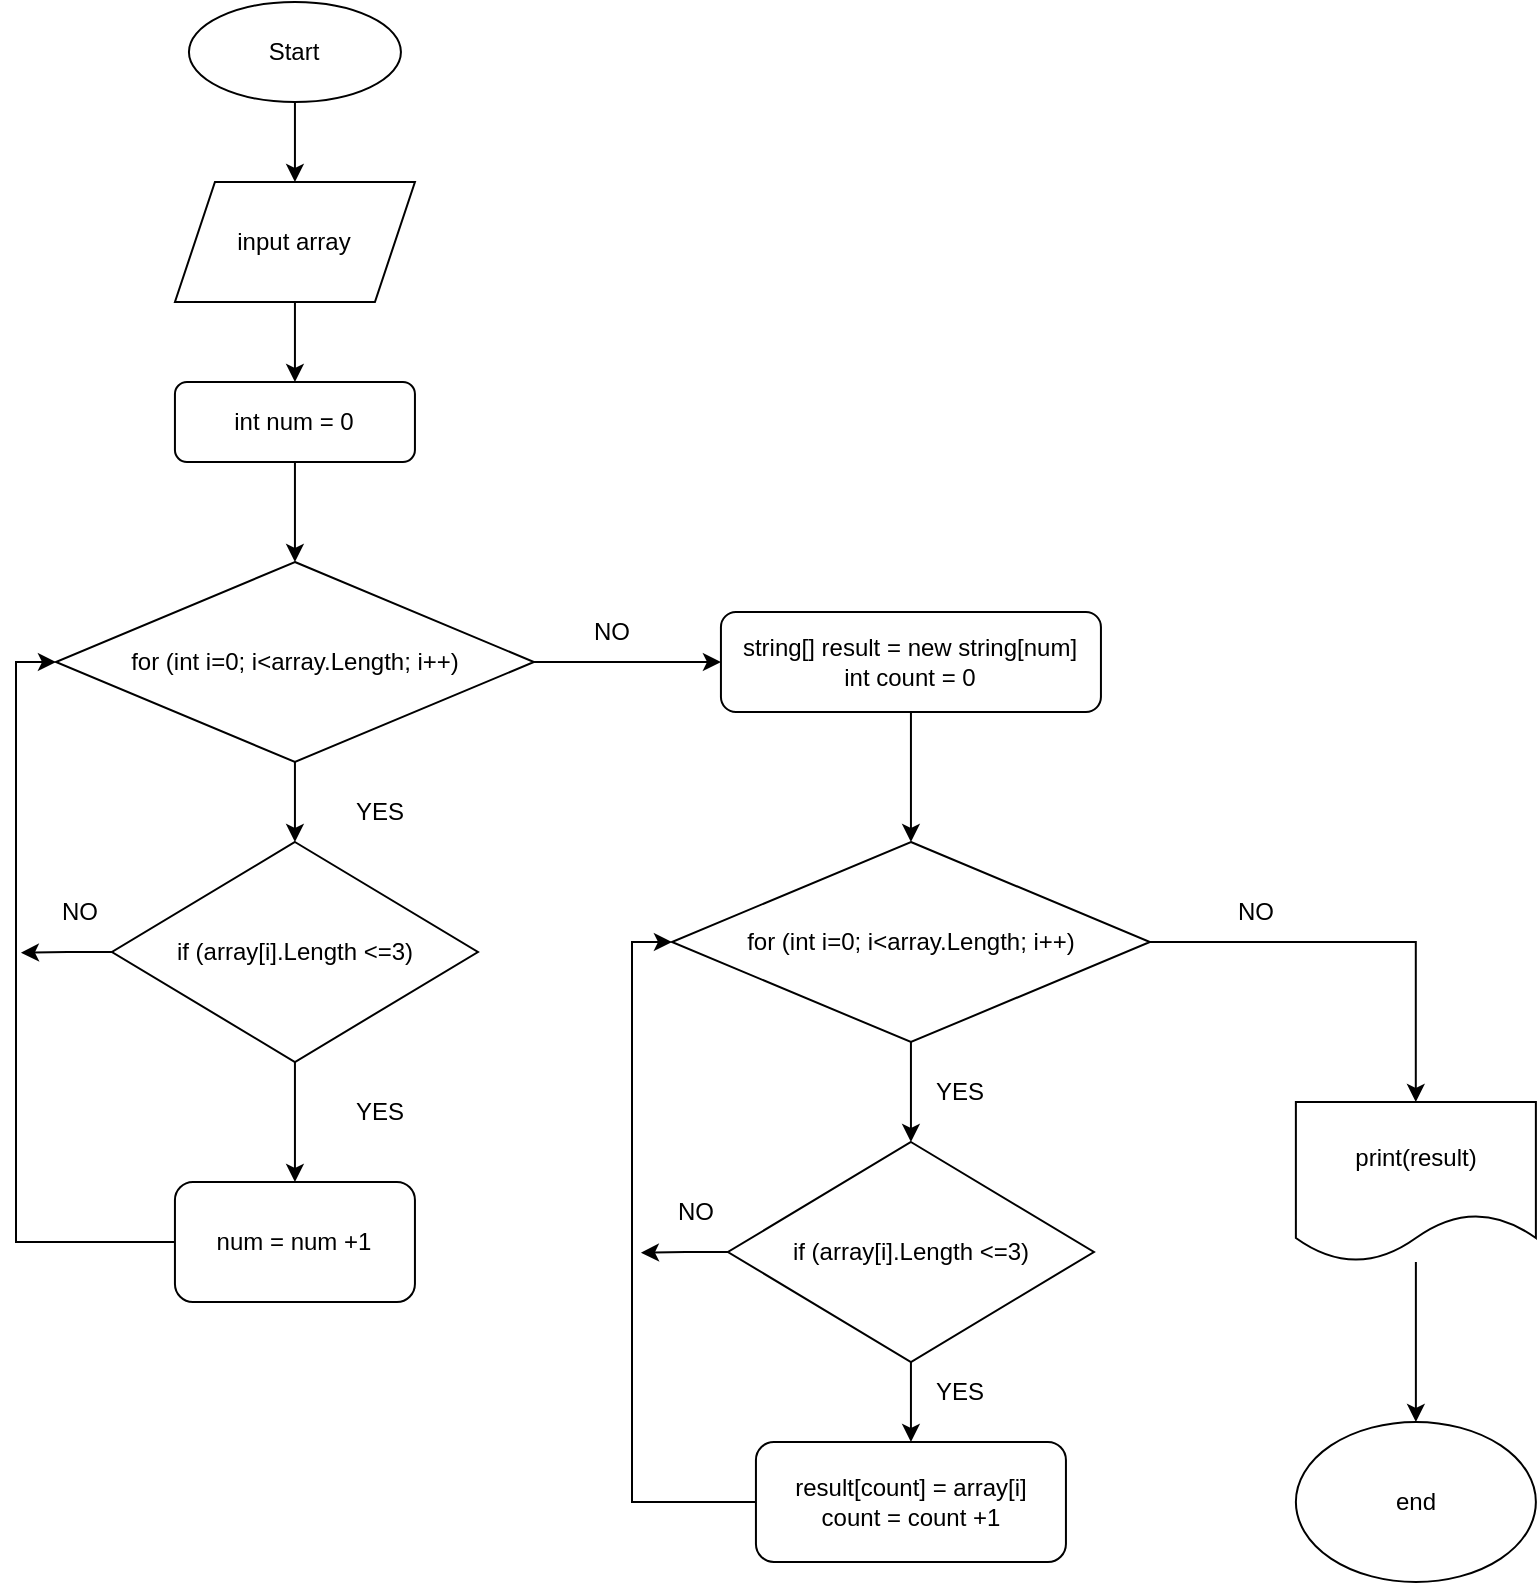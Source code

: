 <mxfile version="23.1.5" type="device">
  <diagram name="Страница — 1" id="Fc-8wu1gKc0LjogbhqDQ">
    <mxGraphModel dx="1434" dy="783" grid="1" gridSize="10" guides="1" tooltips="1" connect="1" arrows="1" fold="1" page="1" pageScale="1" pageWidth="827" pageHeight="1169" math="0" shadow="0">
      <root>
        <mxCell id="0" />
        <mxCell id="1" parent="0" />
        <mxCell id="dG5ufhb857vQ9_UO_5NX-22" value="" style="edgeStyle=orthogonalEdgeStyle;rounded=0;orthogonalLoop=1;jettySize=auto;html=1;" edge="1" parent="1" source="dG5ufhb857vQ9_UO_5NX-1" target="dG5ufhb857vQ9_UO_5NX-2">
          <mxGeometry relative="1" as="geometry" />
        </mxCell>
        <mxCell id="dG5ufhb857vQ9_UO_5NX-1" value="Start" style="ellipse;whiteSpace=wrap;html=1;" vertex="1" parent="1">
          <mxGeometry x="136.47" y="20" width="106" height="50" as="geometry" />
        </mxCell>
        <mxCell id="dG5ufhb857vQ9_UO_5NX-23" value="" style="edgeStyle=orthogonalEdgeStyle;rounded=0;orthogonalLoop=1;jettySize=auto;html=1;" edge="1" parent="1" source="dG5ufhb857vQ9_UO_5NX-2" target="dG5ufhb857vQ9_UO_5NX-3">
          <mxGeometry relative="1" as="geometry" />
        </mxCell>
        <mxCell id="dG5ufhb857vQ9_UO_5NX-2" value="input array" style="shape=parallelogram;perimeter=parallelogramPerimeter;whiteSpace=wrap;html=1;fixedSize=1;" vertex="1" parent="1">
          <mxGeometry x="129.47" y="110" width="120" height="60" as="geometry" />
        </mxCell>
        <mxCell id="dG5ufhb857vQ9_UO_5NX-24" value="" style="edgeStyle=orthogonalEdgeStyle;rounded=0;orthogonalLoop=1;jettySize=auto;html=1;" edge="1" parent="1" source="dG5ufhb857vQ9_UO_5NX-3" target="dG5ufhb857vQ9_UO_5NX-5">
          <mxGeometry relative="1" as="geometry" />
        </mxCell>
        <mxCell id="dG5ufhb857vQ9_UO_5NX-3" value="int num = 0" style="rounded=1;whiteSpace=wrap;html=1;" vertex="1" parent="1">
          <mxGeometry x="129.47" y="210" width="120" height="40" as="geometry" />
        </mxCell>
        <mxCell id="dG5ufhb857vQ9_UO_5NX-14" style="edgeStyle=orthogonalEdgeStyle;rounded=0;orthogonalLoop=1;jettySize=auto;html=1;exitX=0.5;exitY=1;exitDx=0;exitDy=0;entryX=0.5;entryY=0;entryDx=0;entryDy=0;" edge="1" parent="1" source="dG5ufhb857vQ9_UO_5NX-5" target="dG5ufhb857vQ9_UO_5NX-6">
          <mxGeometry relative="1" as="geometry" />
        </mxCell>
        <mxCell id="dG5ufhb857vQ9_UO_5NX-16" value="" style="edgeStyle=orthogonalEdgeStyle;rounded=0;orthogonalLoop=1;jettySize=auto;html=1;" edge="1" parent="1" source="dG5ufhb857vQ9_UO_5NX-5" target="dG5ufhb857vQ9_UO_5NX-11">
          <mxGeometry relative="1" as="geometry" />
        </mxCell>
        <mxCell id="dG5ufhb857vQ9_UO_5NX-5" value="for (int i=0; i&amp;lt;array.Length; i++)" style="rhombus;whiteSpace=wrap;html=1;" vertex="1" parent="1">
          <mxGeometry x="69.97" y="300" width="239" height="100" as="geometry" />
        </mxCell>
        <mxCell id="dG5ufhb857vQ9_UO_5NX-15" style="edgeStyle=orthogonalEdgeStyle;rounded=0;orthogonalLoop=1;jettySize=auto;html=1;exitX=0.5;exitY=1;exitDx=0;exitDy=0;entryX=0.5;entryY=0;entryDx=0;entryDy=0;" edge="1" parent="1" source="dG5ufhb857vQ9_UO_5NX-6" target="dG5ufhb857vQ9_UO_5NX-9">
          <mxGeometry relative="1" as="geometry" />
        </mxCell>
        <mxCell id="dG5ufhb857vQ9_UO_5NX-20" style="edgeStyle=orthogonalEdgeStyle;rounded=0;orthogonalLoop=1;jettySize=auto;html=1;exitX=0;exitY=0.5;exitDx=0;exitDy=0;" edge="1" parent="1" source="dG5ufhb857vQ9_UO_5NX-6">
          <mxGeometry relative="1" as="geometry">
            <mxPoint x="52.47" y="495.333" as="targetPoint" />
          </mxGeometry>
        </mxCell>
        <mxCell id="dG5ufhb857vQ9_UO_5NX-6" value="if (array[i].Length &amp;lt;=3)" style="rhombus;whiteSpace=wrap;html=1;" vertex="1" parent="1">
          <mxGeometry x="97.97" y="440" width="183" height="110" as="geometry" />
        </mxCell>
        <mxCell id="dG5ufhb857vQ9_UO_5NX-7" value="YES" style="text;html=1;align=center;verticalAlign=middle;whiteSpace=wrap;rounded=0;" vertex="1" parent="1">
          <mxGeometry x="202.47" y="410" width="60" height="30" as="geometry" />
        </mxCell>
        <mxCell id="dG5ufhb857vQ9_UO_5NX-8" value="YES" style="text;html=1;align=center;verticalAlign=middle;whiteSpace=wrap;rounded=0;" vertex="1" parent="1">
          <mxGeometry x="202.47" y="560" width="60" height="30" as="geometry" />
        </mxCell>
        <mxCell id="dG5ufhb857vQ9_UO_5NX-17" style="edgeStyle=orthogonalEdgeStyle;rounded=0;orthogonalLoop=1;jettySize=auto;html=1;exitX=0;exitY=0.5;exitDx=0;exitDy=0;entryX=0;entryY=0.5;entryDx=0;entryDy=0;" edge="1" parent="1" source="dG5ufhb857vQ9_UO_5NX-9" target="dG5ufhb857vQ9_UO_5NX-5">
          <mxGeometry relative="1" as="geometry" />
        </mxCell>
        <mxCell id="dG5ufhb857vQ9_UO_5NX-9" value="num = num +1" style="rounded=1;whiteSpace=wrap;html=1;" vertex="1" parent="1">
          <mxGeometry x="129.47" y="610" width="120" height="60" as="geometry" />
        </mxCell>
        <mxCell id="dG5ufhb857vQ9_UO_5NX-10" value="NO" style="text;html=1;align=center;verticalAlign=middle;whiteSpace=wrap;rounded=0;" vertex="1" parent="1">
          <mxGeometry x="317.97" y="320" width="60" height="30" as="geometry" />
        </mxCell>
        <mxCell id="dG5ufhb857vQ9_UO_5NX-31" value="" style="edgeStyle=orthogonalEdgeStyle;rounded=0;orthogonalLoop=1;jettySize=auto;html=1;" edge="1" parent="1" source="dG5ufhb857vQ9_UO_5NX-11" target="dG5ufhb857vQ9_UO_5NX-12">
          <mxGeometry relative="1" as="geometry" />
        </mxCell>
        <mxCell id="dG5ufhb857vQ9_UO_5NX-11" value="string[] result = new string[num]&lt;br&gt;int count = 0" style="rounded=1;whiteSpace=wrap;html=1;" vertex="1" parent="1">
          <mxGeometry x="402.47" y="325" width="190" height="50" as="geometry" />
        </mxCell>
        <mxCell id="dG5ufhb857vQ9_UO_5NX-26" value="" style="edgeStyle=orthogonalEdgeStyle;rounded=0;orthogonalLoop=1;jettySize=auto;html=1;" edge="1" parent="1" source="dG5ufhb857vQ9_UO_5NX-12" target="dG5ufhb857vQ9_UO_5NX-13">
          <mxGeometry relative="1" as="geometry" />
        </mxCell>
        <mxCell id="dG5ufhb857vQ9_UO_5NX-40" style="edgeStyle=orthogonalEdgeStyle;rounded=0;orthogonalLoop=1;jettySize=auto;html=1;exitX=1;exitY=0.5;exitDx=0;exitDy=0;" edge="1" parent="1" source="dG5ufhb857vQ9_UO_5NX-12" target="dG5ufhb857vQ9_UO_5NX-35">
          <mxGeometry relative="1" as="geometry" />
        </mxCell>
        <mxCell id="dG5ufhb857vQ9_UO_5NX-12" value="for (int i=0; i&amp;lt;array.Length; i++)" style="rhombus;whiteSpace=wrap;html=1;" vertex="1" parent="1">
          <mxGeometry x="377.97" y="440" width="239" height="100" as="geometry" />
        </mxCell>
        <mxCell id="dG5ufhb857vQ9_UO_5NX-27" value="" style="edgeStyle=orthogonalEdgeStyle;rounded=0;orthogonalLoop=1;jettySize=auto;html=1;" edge="1" parent="1" source="dG5ufhb857vQ9_UO_5NX-13" target="dG5ufhb857vQ9_UO_5NX-25">
          <mxGeometry relative="1" as="geometry" />
        </mxCell>
        <mxCell id="dG5ufhb857vQ9_UO_5NX-30" style="edgeStyle=orthogonalEdgeStyle;rounded=0;orthogonalLoop=1;jettySize=auto;html=1;exitX=0;exitY=0.5;exitDx=0;exitDy=0;" edge="1" parent="1" source="dG5ufhb857vQ9_UO_5NX-13">
          <mxGeometry relative="1" as="geometry">
            <mxPoint x="362.47" y="645.333" as="targetPoint" />
          </mxGeometry>
        </mxCell>
        <mxCell id="dG5ufhb857vQ9_UO_5NX-13" value="if (array[i].Length &amp;lt;=3)" style="rhombus;whiteSpace=wrap;html=1;" vertex="1" parent="1">
          <mxGeometry x="405.97" y="590" width="183" height="110" as="geometry" />
        </mxCell>
        <mxCell id="dG5ufhb857vQ9_UO_5NX-21" value="NO" style="text;html=1;align=center;verticalAlign=middle;whiteSpace=wrap;rounded=0;" vertex="1" parent="1">
          <mxGeometry x="52.47" y="460" width="60" height="30" as="geometry" />
        </mxCell>
        <mxCell id="dG5ufhb857vQ9_UO_5NX-29" style="edgeStyle=orthogonalEdgeStyle;rounded=0;orthogonalLoop=1;jettySize=auto;html=1;exitX=0;exitY=0.5;exitDx=0;exitDy=0;entryX=0;entryY=0.5;entryDx=0;entryDy=0;" edge="1" parent="1" source="dG5ufhb857vQ9_UO_5NX-25" target="dG5ufhb857vQ9_UO_5NX-12">
          <mxGeometry relative="1" as="geometry" />
        </mxCell>
        <mxCell id="dG5ufhb857vQ9_UO_5NX-25" value="result[count] = array[i]&lt;br&gt;count = count +1" style="rounded=1;whiteSpace=wrap;html=1;" vertex="1" parent="1">
          <mxGeometry x="419.97" y="740" width="155" height="60" as="geometry" />
        </mxCell>
        <mxCell id="dG5ufhb857vQ9_UO_5NX-32" value="YES" style="text;html=1;align=center;verticalAlign=middle;whiteSpace=wrap;rounded=0;" vertex="1" parent="1">
          <mxGeometry x="492.47" y="550" width="60" height="30" as="geometry" />
        </mxCell>
        <mxCell id="dG5ufhb857vQ9_UO_5NX-33" value="YES" style="text;html=1;align=center;verticalAlign=middle;whiteSpace=wrap;rounded=0;" vertex="1" parent="1">
          <mxGeometry x="492.47" y="700" width="60" height="30" as="geometry" />
        </mxCell>
        <mxCell id="dG5ufhb857vQ9_UO_5NX-34" value="NO" style="text;html=1;align=center;verticalAlign=middle;whiteSpace=wrap;rounded=0;" vertex="1" parent="1">
          <mxGeometry x="359.97" y="610" width="60" height="30" as="geometry" />
        </mxCell>
        <mxCell id="dG5ufhb857vQ9_UO_5NX-38" value="" style="edgeStyle=orthogonalEdgeStyle;rounded=0;orthogonalLoop=1;jettySize=auto;html=1;" edge="1" parent="1" source="dG5ufhb857vQ9_UO_5NX-35" target="dG5ufhb857vQ9_UO_5NX-37">
          <mxGeometry relative="1" as="geometry" />
        </mxCell>
        <mxCell id="dG5ufhb857vQ9_UO_5NX-35" value="print(result)" style="shape=document;whiteSpace=wrap;html=1;boundedLbl=1;" vertex="1" parent="1">
          <mxGeometry x="689.94" y="570" width="120" height="80" as="geometry" />
        </mxCell>
        <mxCell id="dG5ufhb857vQ9_UO_5NX-37" value="end" style="ellipse;whiteSpace=wrap;html=1;" vertex="1" parent="1">
          <mxGeometry x="689.94" y="730" width="120" height="80" as="geometry" />
        </mxCell>
        <mxCell id="dG5ufhb857vQ9_UO_5NX-41" value="NO" style="text;html=1;align=center;verticalAlign=middle;whiteSpace=wrap;rounded=0;" vertex="1" parent="1">
          <mxGeometry x="640" y="460" width="60" height="30" as="geometry" />
        </mxCell>
      </root>
    </mxGraphModel>
  </diagram>
</mxfile>

